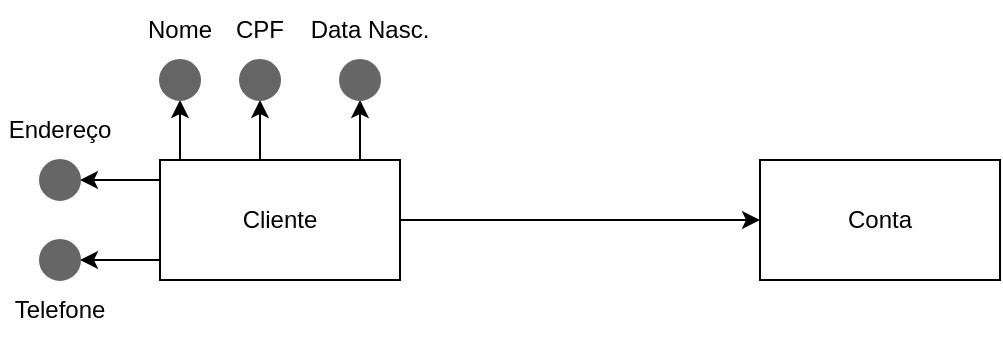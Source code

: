 <mxfile version="20.3.0" type="github">
  <diagram id="C5RBs43oDa-KdzZeNtuy" name="Page-1">
    <mxGraphModel dx="370" dy="382" grid="1" gridSize="10" guides="1" tooltips="1" connect="1" arrows="1" fold="1" page="1" pageScale="1" pageWidth="1169" pageHeight="1654" math="0" shadow="0">
      <root>
        <mxCell id="WIyWlLk6GJQsqaUBKTNV-0" />
        <mxCell id="WIyWlLk6GJQsqaUBKTNV-1" parent="WIyWlLk6GJQsqaUBKTNV-0" />
        <mxCell id="jCPasw-vf7MsJhfyoigZ-2" style="edgeStyle=orthogonalEdgeStyle;rounded=0;orthogonalLoop=1;jettySize=auto;html=1;entryX=0;entryY=0.5;entryDx=0;entryDy=0;" edge="1" parent="WIyWlLk6GJQsqaUBKTNV-1" source="jCPasw-vf7MsJhfyoigZ-0" target="jCPasw-vf7MsJhfyoigZ-1">
          <mxGeometry relative="1" as="geometry">
            <Array as="points">
              <mxPoint x="250" y="150" />
              <mxPoint x="250" y="150" />
            </Array>
          </mxGeometry>
        </mxCell>
        <mxCell id="jCPasw-vf7MsJhfyoigZ-17" style="edgeStyle=orthogonalEdgeStyle;rounded=0;orthogonalLoop=1;jettySize=auto;html=1;entryX=0.5;entryY=1;entryDx=0;entryDy=0;" edge="1" parent="WIyWlLk6GJQsqaUBKTNV-1" source="jCPasw-vf7MsJhfyoigZ-0" target="jCPasw-vf7MsJhfyoigZ-9">
          <mxGeometry relative="1" as="geometry">
            <Array as="points">
              <mxPoint x="130" y="110" />
              <mxPoint x="130" y="110" />
            </Array>
          </mxGeometry>
        </mxCell>
        <mxCell id="jCPasw-vf7MsJhfyoigZ-28" style="edgeStyle=orthogonalEdgeStyle;rounded=0;orthogonalLoop=1;jettySize=auto;html=1;entryX=0.5;entryY=1;entryDx=0;entryDy=0;" edge="1" parent="WIyWlLk6GJQsqaUBKTNV-1" source="jCPasw-vf7MsJhfyoigZ-0" target="jCPasw-vf7MsJhfyoigZ-26">
          <mxGeometry relative="1" as="geometry">
            <Array as="points">
              <mxPoint x="220" y="110" />
              <mxPoint x="220" y="110" />
            </Array>
          </mxGeometry>
        </mxCell>
        <mxCell id="jCPasw-vf7MsJhfyoigZ-31" value="" style="edgeStyle=orthogonalEdgeStyle;rounded=0;orthogonalLoop=1;jettySize=auto;html=1;" edge="1" parent="WIyWlLk6GJQsqaUBKTNV-1" source="jCPasw-vf7MsJhfyoigZ-0" target="jCPasw-vf7MsJhfyoigZ-29">
          <mxGeometry relative="1" as="geometry">
            <Array as="points">
              <mxPoint x="110" y="130" />
              <mxPoint x="110" y="130" />
            </Array>
          </mxGeometry>
        </mxCell>
        <mxCell id="jCPasw-vf7MsJhfyoigZ-0" value="Cliente" style="rounded=0;whiteSpace=wrap;html=1;" vertex="1" parent="WIyWlLk6GJQsqaUBKTNV-1">
          <mxGeometry x="120" y="120" width="120" height="60" as="geometry" />
        </mxCell>
        <mxCell id="jCPasw-vf7MsJhfyoigZ-1" value="Conta" style="rounded=0;whiteSpace=wrap;html=1;" vertex="1" parent="WIyWlLk6GJQsqaUBKTNV-1">
          <mxGeometry x="420" y="120" width="120" height="60" as="geometry" />
        </mxCell>
        <mxCell id="jCPasw-vf7MsJhfyoigZ-9" value="" style="ellipse;whiteSpace=wrap;html=1;aspect=fixed;fillColor=#666666;fontColor=#333333;strokeColor=#666666;" vertex="1" parent="WIyWlLk6GJQsqaUBKTNV-1">
          <mxGeometry x="120" y="70" width="20" height="20" as="geometry" />
        </mxCell>
        <mxCell id="jCPasw-vf7MsJhfyoigZ-10" value="Nome" style="text;html=1;strokeColor=none;fillColor=none;align=center;verticalAlign=middle;whiteSpace=wrap;rounded=0;" vertex="1" parent="WIyWlLk6GJQsqaUBKTNV-1">
          <mxGeometry x="100" y="40" width="60" height="30" as="geometry" />
        </mxCell>
        <mxCell id="jCPasw-vf7MsJhfyoigZ-18" style="edgeStyle=orthogonalEdgeStyle;rounded=0;orthogonalLoop=1;jettySize=auto;html=1;entryX=0.5;entryY=1;entryDx=0;entryDy=0;" edge="1" target="jCPasw-vf7MsJhfyoigZ-19" parent="WIyWlLk6GJQsqaUBKTNV-1">
          <mxGeometry relative="1" as="geometry">
            <mxPoint x="170" y="120" as="sourcePoint" />
            <Array as="points">
              <mxPoint x="170" y="110" />
              <mxPoint x="170" y="110" />
            </Array>
          </mxGeometry>
        </mxCell>
        <mxCell id="jCPasw-vf7MsJhfyoigZ-19" value="" style="ellipse;whiteSpace=wrap;html=1;aspect=fixed;fillColor=#666666;fontColor=#333333;strokeColor=#666666;" vertex="1" parent="WIyWlLk6GJQsqaUBKTNV-1">
          <mxGeometry x="160" y="70" width="20" height="20" as="geometry" />
        </mxCell>
        <mxCell id="jCPasw-vf7MsJhfyoigZ-20" value="CPF" style="text;html=1;strokeColor=none;fillColor=none;align=center;verticalAlign=middle;whiteSpace=wrap;rounded=0;" vertex="1" parent="WIyWlLk6GJQsqaUBKTNV-1">
          <mxGeometry x="140" y="40" width="60" height="30" as="geometry" />
        </mxCell>
        <mxCell id="jCPasw-vf7MsJhfyoigZ-26" value="" style="ellipse;whiteSpace=wrap;html=1;aspect=fixed;fillColor=#666666;fontColor=#333333;strokeColor=#666666;" vertex="1" parent="WIyWlLk6GJQsqaUBKTNV-1">
          <mxGeometry x="210" y="70" width="20" height="20" as="geometry" />
        </mxCell>
        <mxCell id="jCPasw-vf7MsJhfyoigZ-27" value="Data Nasc." style="text;html=1;strokeColor=none;fillColor=none;align=center;verticalAlign=middle;whiteSpace=wrap;rounded=0;" vertex="1" parent="WIyWlLk6GJQsqaUBKTNV-1">
          <mxGeometry x="190" y="40" width="70" height="30" as="geometry" />
        </mxCell>
        <mxCell id="jCPasw-vf7MsJhfyoigZ-29" value="" style="ellipse;whiteSpace=wrap;html=1;aspect=fixed;fillColor=#666666;fontColor=#333333;strokeColor=#666666;" vertex="1" parent="WIyWlLk6GJQsqaUBKTNV-1">
          <mxGeometry x="60" y="120" width="20" height="20" as="geometry" />
        </mxCell>
        <mxCell id="jCPasw-vf7MsJhfyoigZ-32" value="" style="edgeStyle=orthogonalEdgeStyle;rounded=0;orthogonalLoop=1;jettySize=auto;html=1;" edge="1" target="jCPasw-vf7MsJhfyoigZ-33" parent="WIyWlLk6GJQsqaUBKTNV-1">
          <mxGeometry relative="1" as="geometry">
            <mxPoint x="120" y="170" as="sourcePoint" />
            <Array as="points">
              <mxPoint x="110" y="170" />
              <mxPoint x="110" y="170" />
            </Array>
          </mxGeometry>
        </mxCell>
        <mxCell id="jCPasw-vf7MsJhfyoigZ-33" value="" style="ellipse;whiteSpace=wrap;html=1;aspect=fixed;fillColor=#666666;fontColor=#333333;strokeColor=#666666;" vertex="1" parent="WIyWlLk6GJQsqaUBKTNV-1">
          <mxGeometry x="60" y="160" width="20" height="20" as="geometry" />
        </mxCell>
        <mxCell id="jCPasw-vf7MsJhfyoigZ-34" value="Telefone" style="text;html=1;strokeColor=none;fillColor=none;align=center;verticalAlign=middle;whiteSpace=wrap;rounded=0;" vertex="1" parent="WIyWlLk6GJQsqaUBKTNV-1">
          <mxGeometry x="40" y="180" width="60" height="30" as="geometry" />
        </mxCell>
        <mxCell id="jCPasw-vf7MsJhfyoigZ-35" value="Endereço" style="text;html=1;strokeColor=none;fillColor=none;align=center;verticalAlign=middle;whiteSpace=wrap;rounded=0;" vertex="1" parent="WIyWlLk6GJQsqaUBKTNV-1">
          <mxGeometry x="40" y="90" width="60" height="30" as="geometry" />
        </mxCell>
      </root>
    </mxGraphModel>
  </diagram>
</mxfile>
